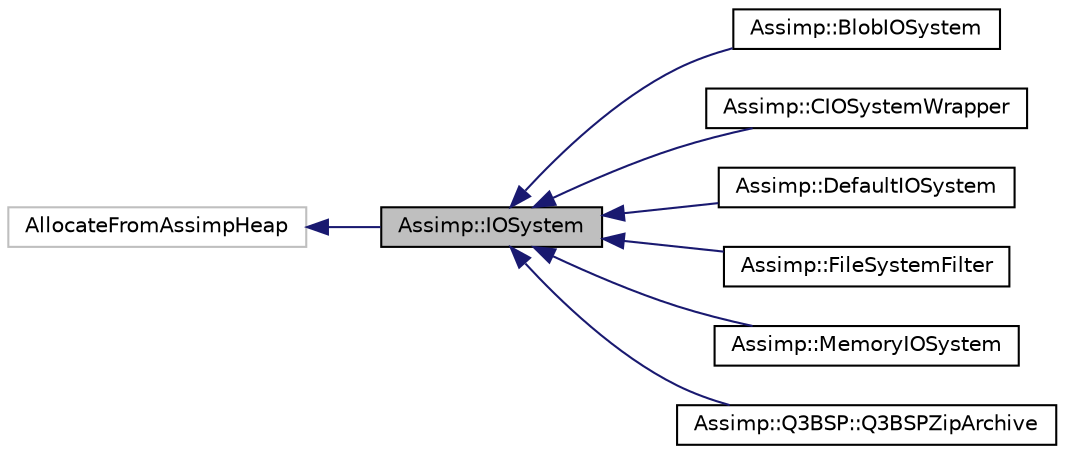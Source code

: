 digraph "Assimp::IOSystem"
{
  edge [fontname="Helvetica",fontsize="10",labelfontname="Helvetica",labelfontsize="10"];
  node [fontname="Helvetica",fontsize="10",shape=record];
  rankdir="LR";
  Node1 [label="Assimp::IOSystem",height=0.2,width=0.4,color="black", fillcolor="grey75", style="filled", fontcolor="black"];
  Node2 -> Node1 [dir="back",color="midnightblue",fontsize="10",style="solid",fontname="Helvetica"];
  Node2 [label="AllocateFromAssimpHeap",height=0.2,width=0.4,color="grey75", fillcolor="white", style="filled"];
  Node1 -> Node3 [dir="back",color="midnightblue",fontsize="10",style="solid",fontname="Helvetica"];
  Node3 [label="Assimp::BlobIOSystem",height=0.2,width=0.4,color="black", fillcolor="white", style="filled",URL="$class_assimp_1_1_blob_i_o_system.html"];
  Node1 -> Node4 [dir="back",color="midnightblue",fontsize="10",style="solid",fontname="Helvetica"];
  Node4 [label="Assimp::CIOSystemWrapper",height=0.2,width=0.4,color="black", fillcolor="white", style="filled",URL="$class_assimp_1_1_c_i_o_system_wrapper.html"];
  Node1 -> Node5 [dir="back",color="midnightblue",fontsize="10",style="solid",fontname="Helvetica"];
  Node5 [label="Assimp::DefaultIOSystem",height=0.2,width=0.4,color="black", fillcolor="white", style="filled",URL="$class_assimp_1_1_default_i_o_system.html"];
  Node1 -> Node6 [dir="back",color="midnightblue",fontsize="10",style="solid",fontname="Helvetica"];
  Node6 [label="Assimp::FileSystemFilter",height=0.2,width=0.4,color="black", fillcolor="white", style="filled",URL="$class_assimp_1_1_file_system_filter.html"];
  Node1 -> Node7 [dir="back",color="midnightblue",fontsize="10",style="solid",fontname="Helvetica"];
  Node7 [label="Assimp::MemoryIOSystem",height=0.2,width=0.4,color="black", fillcolor="white", style="filled",URL="$class_assimp_1_1_memory_i_o_system.html"];
  Node1 -> Node8 [dir="back",color="midnightblue",fontsize="10",style="solid",fontname="Helvetica"];
  Node8 [label="Assimp::Q3BSP::Q3BSPZipArchive",height=0.2,width=0.4,color="black", fillcolor="white", style="filled",URL="$class_assimp_1_1_q3_b_s_p_1_1_q3_b_s_p_zip_archive.html",tooltip="IMplements a zip archive like the WinZip archives. Will be also used to import data from a P3K archiv..."];
}

